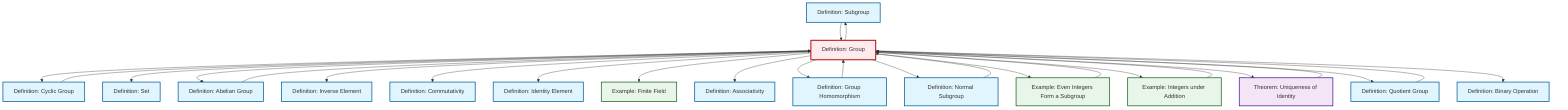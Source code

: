 graph TD
    classDef definition fill:#e1f5fe,stroke:#01579b,stroke-width:2px
    classDef theorem fill:#f3e5f5,stroke:#4a148c,stroke-width:2px
    classDef axiom fill:#fff3e0,stroke:#e65100,stroke-width:2px
    classDef example fill:#e8f5e9,stroke:#1b5e20,stroke-width:2px
    classDef current fill:#ffebee,stroke:#b71c1c,stroke-width:3px
    def-set["Definition: Set"]:::definition
    def-binary-operation["Definition: Binary Operation"]:::definition
    def-identity-element["Definition: Identity Element"]:::definition
    ex-finite-field["Example: Finite Field"]:::example
    def-subgroup["Definition: Subgroup"]:::definition
    ex-integers-addition["Example: Integers under Addition"]:::example
    def-group["Definition: Group"]:::definition
    thm-unique-identity["Theorem: Uniqueness of Identity"]:::theorem
    def-quotient-group["Definition: Quotient Group"]:::definition
    ex-even-integers-subgroup["Example: Even Integers Form a Subgroup"]:::example
    def-commutativity["Definition: Commutativity"]:::definition
    def-homomorphism["Definition: Group Homomorphism"]:::definition
    def-associativity["Definition: Associativity"]:::definition
    def-cyclic-group["Definition: Cyclic Group"]:::definition
    def-normal-subgroup["Definition: Normal Subgroup"]:::definition
    def-inverse-element["Definition: Inverse Element"]:::definition
    def-abelian-group["Definition: Abelian Group"]:::definition
    def-group --> def-cyclic-group
    def-group --> def-set
    def-group --> def-abelian-group
    def-group --> def-inverse-element
    def-normal-subgroup --> def-group
    thm-unique-identity --> def-group
    def-group --> def-commutativity
    def-group --> def-identity-element
    ex-even-integers-subgroup --> def-group
    def-group --> ex-finite-field
    def-group --> def-associativity
    def-group --> def-homomorphism
    def-quotient-group --> def-group
    def-group --> def-normal-subgroup
    def-group --> ex-even-integers-subgroup
    def-abelian-group --> def-group
    def-group --> def-subgroup
    def-group --> ex-integers-addition
    def-subgroup --> def-group
    def-group --> thm-unique-identity
    def-cyclic-group --> def-group
    ex-integers-addition --> def-group
    def-group --> def-quotient-group
    def-homomorphism --> def-group
    def-group --> def-binary-operation
    class def-group current